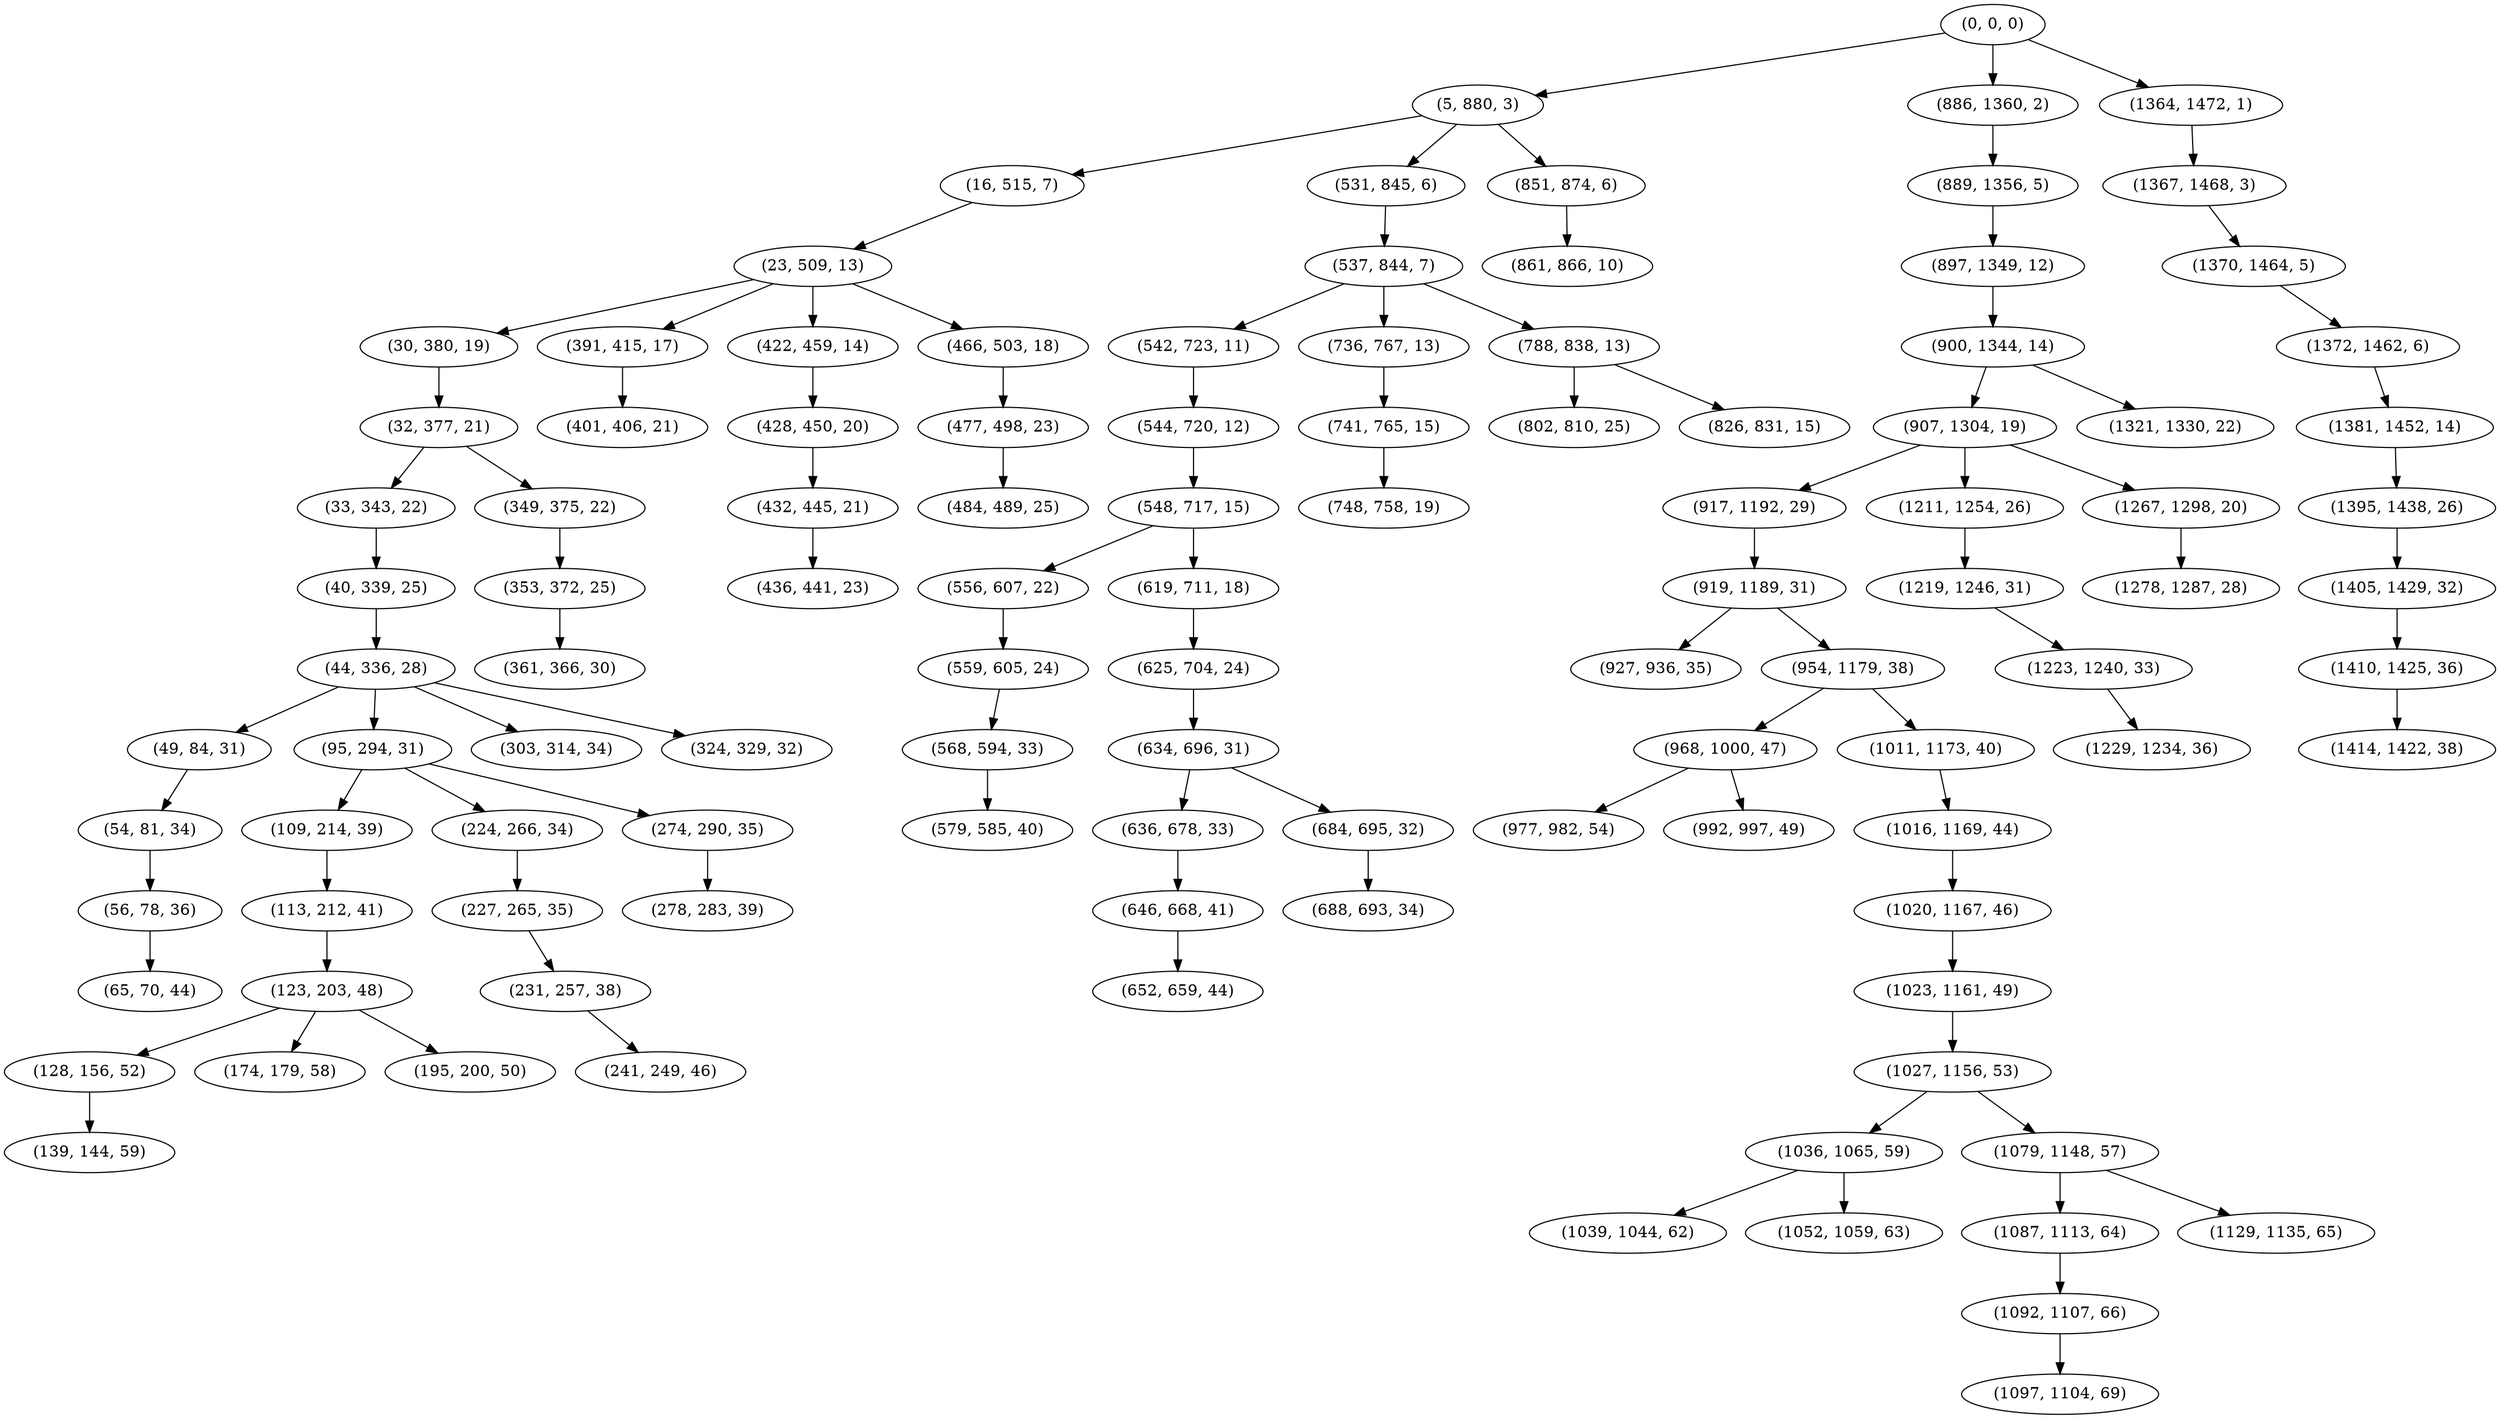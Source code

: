 digraph tree {
    "(0, 0, 0)";
    "(5, 880, 3)";
    "(16, 515, 7)";
    "(23, 509, 13)";
    "(30, 380, 19)";
    "(32, 377, 21)";
    "(33, 343, 22)";
    "(40, 339, 25)";
    "(44, 336, 28)";
    "(49, 84, 31)";
    "(54, 81, 34)";
    "(56, 78, 36)";
    "(65, 70, 44)";
    "(95, 294, 31)";
    "(109, 214, 39)";
    "(113, 212, 41)";
    "(123, 203, 48)";
    "(128, 156, 52)";
    "(139, 144, 59)";
    "(174, 179, 58)";
    "(195, 200, 50)";
    "(224, 266, 34)";
    "(227, 265, 35)";
    "(231, 257, 38)";
    "(241, 249, 46)";
    "(274, 290, 35)";
    "(278, 283, 39)";
    "(303, 314, 34)";
    "(324, 329, 32)";
    "(349, 375, 22)";
    "(353, 372, 25)";
    "(361, 366, 30)";
    "(391, 415, 17)";
    "(401, 406, 21)";
    "(422, 459, 14)";
    "(428, 450, 20)";
    "(432, 445, 21)";
    "(436, 441, 23)";
    "(466, 503, 18)";
    "(477, 498, 23)";
    "(484, 489, 25)";
    "(531, 845, 6)";
    "(537, 844, 7)";
    "(542, 723, 11)";
    "(544, 720, 12)";
    "(548, 717, 15)";
    "(556, 607, 22)";
    "(559, 605, 24)";
    "(568, 594, 33)";
    "(579, 585, 40)";
    "(619, 711, 18)";
    "(625, 704, 24)";
    "(634, 696, 31)";
    "(636, 678, 33)";
    "(646, 668, 41)";
    "(652, 659, 44)";
    "(684, 695, 32)";
    "(688, 693, 34)";
    "(736, 767, 13)";
    "(741, 765, 15)";
    "(748, 758, 19)";
    "(788, 838, 13)";
    "(802, 810, 25)";
    "(826, 831, 15)";
    "(851, 874, 6)";
    "(861, 866, 10)";
    "(886, 1360, 2)";
    "(889, 1356, 5)";
    "(897, 1349, 12)";
    "(900, 1344, 14)";
    "(907, 1304, 19)";
    "(917, 1192, 29)";
    "(919, 1189, 31)";
    "(927, 936, 35)";
    "(954, 1179, 38)";
    "(968, 1000, 47)";
    "(977, 982, 54)";
    "(992, 997, 49)";
    "(1011, 1173, 40)";
    "(1016, 1169, 44)";
    "(1020, 1167, 46)";
    "(1023, 1161, 49)";
    "(1027, 1156, 53)";
    "(1036, 1065, 59)";
    "(1039, 1044, 62)";
    "(1052, 1059, 63)";
    "(1079, 1148, 57)";
    "(1087, 1113, 64)";
    "(1092, 1107, 66)";
    "(1097, 1104, 69)";
    "(1129, 1135, 65)";
    "(1211, 1254, 26)";
    "(1219, 1246, 31)";
    "(1223, 1240, 33)";
    "(1229, 1234, 36)";
    "(1267, 1298, 20)";
    "(1278, 1287, 28)";
    "(1321, 1330, 22)";
    "(1364, 1472, 1)";
    "(1367, 1468, 3)";
    "(1370, 1464, 5)";
    "(1372, 1462, 6)";
    "(1381, 1452, 14)";
    "(1395, 1438, 26)";
    "(1405, 1429, 32)";
    "(1410, 1425, 36)";
    "(1414, 1422, 38)";
    "(0, 0, 0)" -> "(5, 880, 3)";
    "(0, 0, 0)" -> "(886, 1360, 2)";
    "(0, 0, 0)" -> "(1364, 1472, 1)";
    "(5, 880, 3)" -> "(16, 515, 7)";
    "(5, 880, 3)" -> "(531, 845, 6)";
    "(5, 880, 3)" -> "(851, 874, 6)";
    "(16, 515, 7)" -> "(23, 509, 13)";
    "(23, 509, 13)" -> "(30, 380, 19)";
    "(23, 509, 13)" -> "(391, 415, 17)";
    "(23, 509, 13)" -> "(422, 459, 14)";
    "(23, 509, 13)" -> "(466, 503, 18)";
    "(30, 380, 19)" -> "(32, 377, 21)";
    "(32, 377, 21)" -> "(33, 343, 22)";
    "(32, 377, 21)" -> "(349, 375, 22)";
    "(33, 343, 22)" -> "(40, 339, 25)";
    "(40, 339, 25)" -> "(44, 336, 28)";
    "(44, 336, 28)" -> "(49, 84, 31)";
    "(44, 336, 28)" -> "(95, 294, 31)";
    "(44, 336, 28)" -> "(303, 314, 34)";
    "(44, 336, 28)" -> "(324, 329, 32)";
    "(49, 84, 31)" -> "(54, 81, 34)";
    "(54, 81, 34)" -> "(56, 78, 36)";
    "(56, 78, 36)" -> "(65, 70, 44)";
    "(95, 294, 31)" -> "(109, 214, 39)";
    "(95, 294, 31)" -> "(224, 266, 34)";
    "(95, 294, 31)" -> "(274, 290, 35)";
    "(109, 214, 39)" -> "(113, 212, 41)";
    "(113, 212, 41)" -> "(123, 203, 48)";
    "(123, 203, 48)" -> "(128, 156, 52)";
    "(123, 203, 48)" -> "(174, 179, 58)";
    "(123, 203, 48)" -> "(195, 200, 50)";
    "(128, 156, 52)" -> "(139, 144, 59)";
    "(224, 266, 34)" -> "(227, 265, 35)";
    "(227, 265, 35)" -> "(231, 257, 38)";
    "(231, 257, 38)" -> "(241, 249, 46)";
    "(274, 290, 35)" -> "(278, 283, 39)";
    "(349, 375, 22)" -> "(353, 372, 25)";
    "(353, 372, 25)" -> "(361, 366, 30)";
    "(391, 415, 17)" -> "(401, 406, 21)";
    "(422, 459, 14)" -> "(428, 450, 20)";
    "(428, 450, 20)" -> "(432, 445, 21)";
    "(432, 445, 21)" -> "(436, 441, 23)";
    "(466, 503, 18)" -> "(477, 498, 23)";
    "(477, 498, 23)" -> "(484, 489, 25)";
    "(531, 845, 6)" -> "(537, 844, 7)";
    "(537, 844, 7)" -> "(542, 723, 11)";
    "(537, 844, 7)" -> "(736, 767, 13)";
    "(537, 844, 7)" -> "(788, 838, 13)";
    "(542, 723, 11)" -> "(544, 720, 12)";
    "(544, 720, 12)" -> "(548, 717, 15)";
    "(548, 717, 15)" -> "(556, 607, 22)";
    "(548, 717, 15)" -> "(619, 711, 18)";
    "(556, 607, 22)" -> "(559, 605, 24)";
    "(559, 605, 24)" -> "(568, 594, 33)";
    "(568, 594, 33)" -> "(579, 585, 40)";
    "(619, 711, 18)" -> "(625, 704, 24)";
    "(625, 704, 24)" -> "(634, 696, 31)";
    "(634, 696, 31)" -> "(636, 678, 33)";
    "(634, 696, 31)" -> "(684, 695, 32)";
    "(636, 678, 33)" -> "(646, 668, 41)";
    "(646, 668, 41)" -> "(652, 659, 44)";
    "(684, 695, 32)" -> "(688, 693, 34)";
    "(736, 767, 13)" -> "(741, 765, 15)";
    "(741, 765, 15)" -> "(748, 758, 19)";
    "(788, 838, 13)" -> "(802, 810, 25)";
    "(788, 838, 13)" -> "(826, 831, 15)";
    "(851, 874, 6)" -> "(861, 866, 10)";
    "(886, 1360, 2)" -> "(889, 1356, 5)";
    "(889, 1356, 5)" -> "(897, 1349, 12)";
    "(897, 1349, 12)" -> "(900, 1344, 14)";
    "(900, 1344, 14)" -> "(907, 1304, 19)";
    "(900, 1344, 14)" -> "(1321, 1330, 22)";
    "(907, 1304, 19)" -> "(917, 1192, 29)";
    "(907, 1304, 19)" -> "(1211, 1254, 26)";
    "(907, 1304, 19)" -> "(1267, 1298, 20)";
    "(917, 1192, 29)" -> "(919, 1189, 31)";
    "(919, 1189, 31)" -> "(927, 936, 35)";
    "(919, 1189, 31)" -> "(954, 1179, 38)";
    "(954, 1179, 38)" -> "(968, 1000, 47)";
    "(954, 1179, 38)" -> "(1011, 1173, 40)";
    "(968, 1000, 47)" -> "(977, 982, 54)";
    "(968, 1000, 47)" -> "(992, 997, 49)";
    "(1011, 1173, 40)" -> "(1016, 1169, 44)";
    "(1016, 1169, 44)" -> "(1020, 1167, 46)";
    "(1020, 1167, 46)" -> "(1023, 1161, 49)";
    "(1023, 1161, 49)" -> "(1027, 1156, 53)";
    "(1027, 1156, 53)" -> "(1036, 1065, 59)";
    "(1027, 1156, 53)" -> "(1079, 1148, 57)";
    "(1036, 1065, 59)" -> "(1039, 1044, 62)";
    "(1036, 1065, 59)" -> "(1052, 1059, 63)";
    "(1079, 1148, 57)" -> "(1087, 1113, 64)";
    "(1079, 1148, 57)" -> "(1129, 1135, 65)";
    "(1087, 1113, 64)" -> "(1092, 1107, 66)";
    "(1092, 1107, 66)" -> "(1097, 1104, 69)";
    "(1211, 1254, 26)" -> "(1219, 1246, 31)";
    "(1219, 1246, 31)" -> "(1223, 1240, 33)";
    "(1223, 1240, 33)" -> "(1229, 1234, 36)";
    "(1267, 1298, 20)" -> "(1278, 1287, 28)";
    "(1364, 1472, 1)" -> "(1367, 1468, 3)";
    "(1367, 1468, 3)" -> "(1370, 1464, 5)";
    "(1370, 1464, 5)" -> "(1372, 1462, 6)";
    "(1372, 1462, 6)" -> "(1381, 1452, 14)";
    "(1381, 1452, 14)" -> "(1395, 1438, 26)";
    "(1395, 1438, 26)" -> "(1405, 1429, 32)";
    "(1405, 1429, 32)" -> "(1410, 1425, 36)";
    "(1410, 1425, 36)" -> "(1414, 1422, 38)";
}
